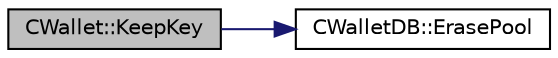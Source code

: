 digraph "CWallet::KeepKey"
{
  edge [fontname="Helvetica",fontsize="10",labelfontname="Helvetica",labelfontsize="10"];
  node [fontname="Helvetica",fontsize="10",shape=record];
  rankdir="LR";
  Node2289 [label="CWallet::KeepKey",height=0.2,width=0.4,color="black", fillcolor="grey75", style="filled", fontcolor="black"];
  Node2289 -> Node2290 [color="midnightblue",fontsize="10",style="solid",fontname="Helvetica"];
  Node2290 [label="CWalletDB::ErasePool",height=0.2,width=0.4,color="black", fillcolor="white", style="filled",URL="$d4/d90/class_c_wallet_d_b.html#ac78d839fbda5164c4134ab67911139ca"];
}
